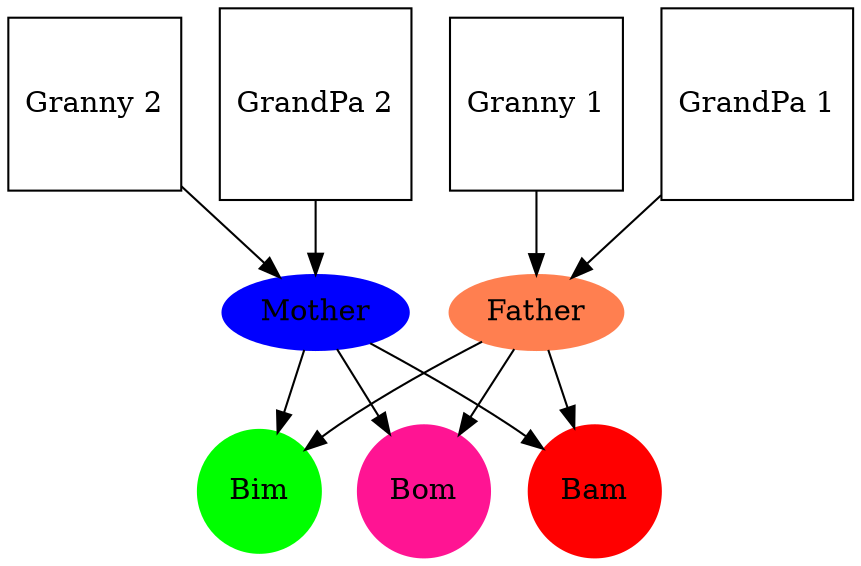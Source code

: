 digraph g { 
graph [];
    0 [ shape="circle" ,style="filled" ,color="green" ,label="Bim"  ];
    1 [ shape="circle" ,style="filled" ,color="deeppink" ,label="Bom"  ];
    2 [ shape="circle" ,style="filled" ,color="red" ,label="Bam"  ];
    3 [ shape="ellipse" ,style="filled" ,color="blue" ,label="Mother"  ];
    4 [ shape="ellipse" ,style="filled" ,color="coral" ,label="Father"  ];
    5 [ shape="square" ,label="Granny 1"  ];
    6 [ shape="square" ,label="GrandPa 1"  ];
    7 [ shape="square" ,label="Granny 2"  ];
    8 [ shape="square" ,label="GrandPa 2"  ];
    3 -> 0 [ comment="9"  ];
    4 -> 0 [ comment="10"  ];
    3 -> 1 [ comment="11"  ];
    4 -> 1 [ comment="12"  ];
    3 -> 2 [ comment="13"  ];
    4 -> 2 [ comment="14"  ];
    7 -> 3 [ comment="15"  ];
    8 -> 3 [ comment="16"  ];
    6 -> 4 [ comment="17"  ];
    5 -> 4 [ comment="18"  ];
}
